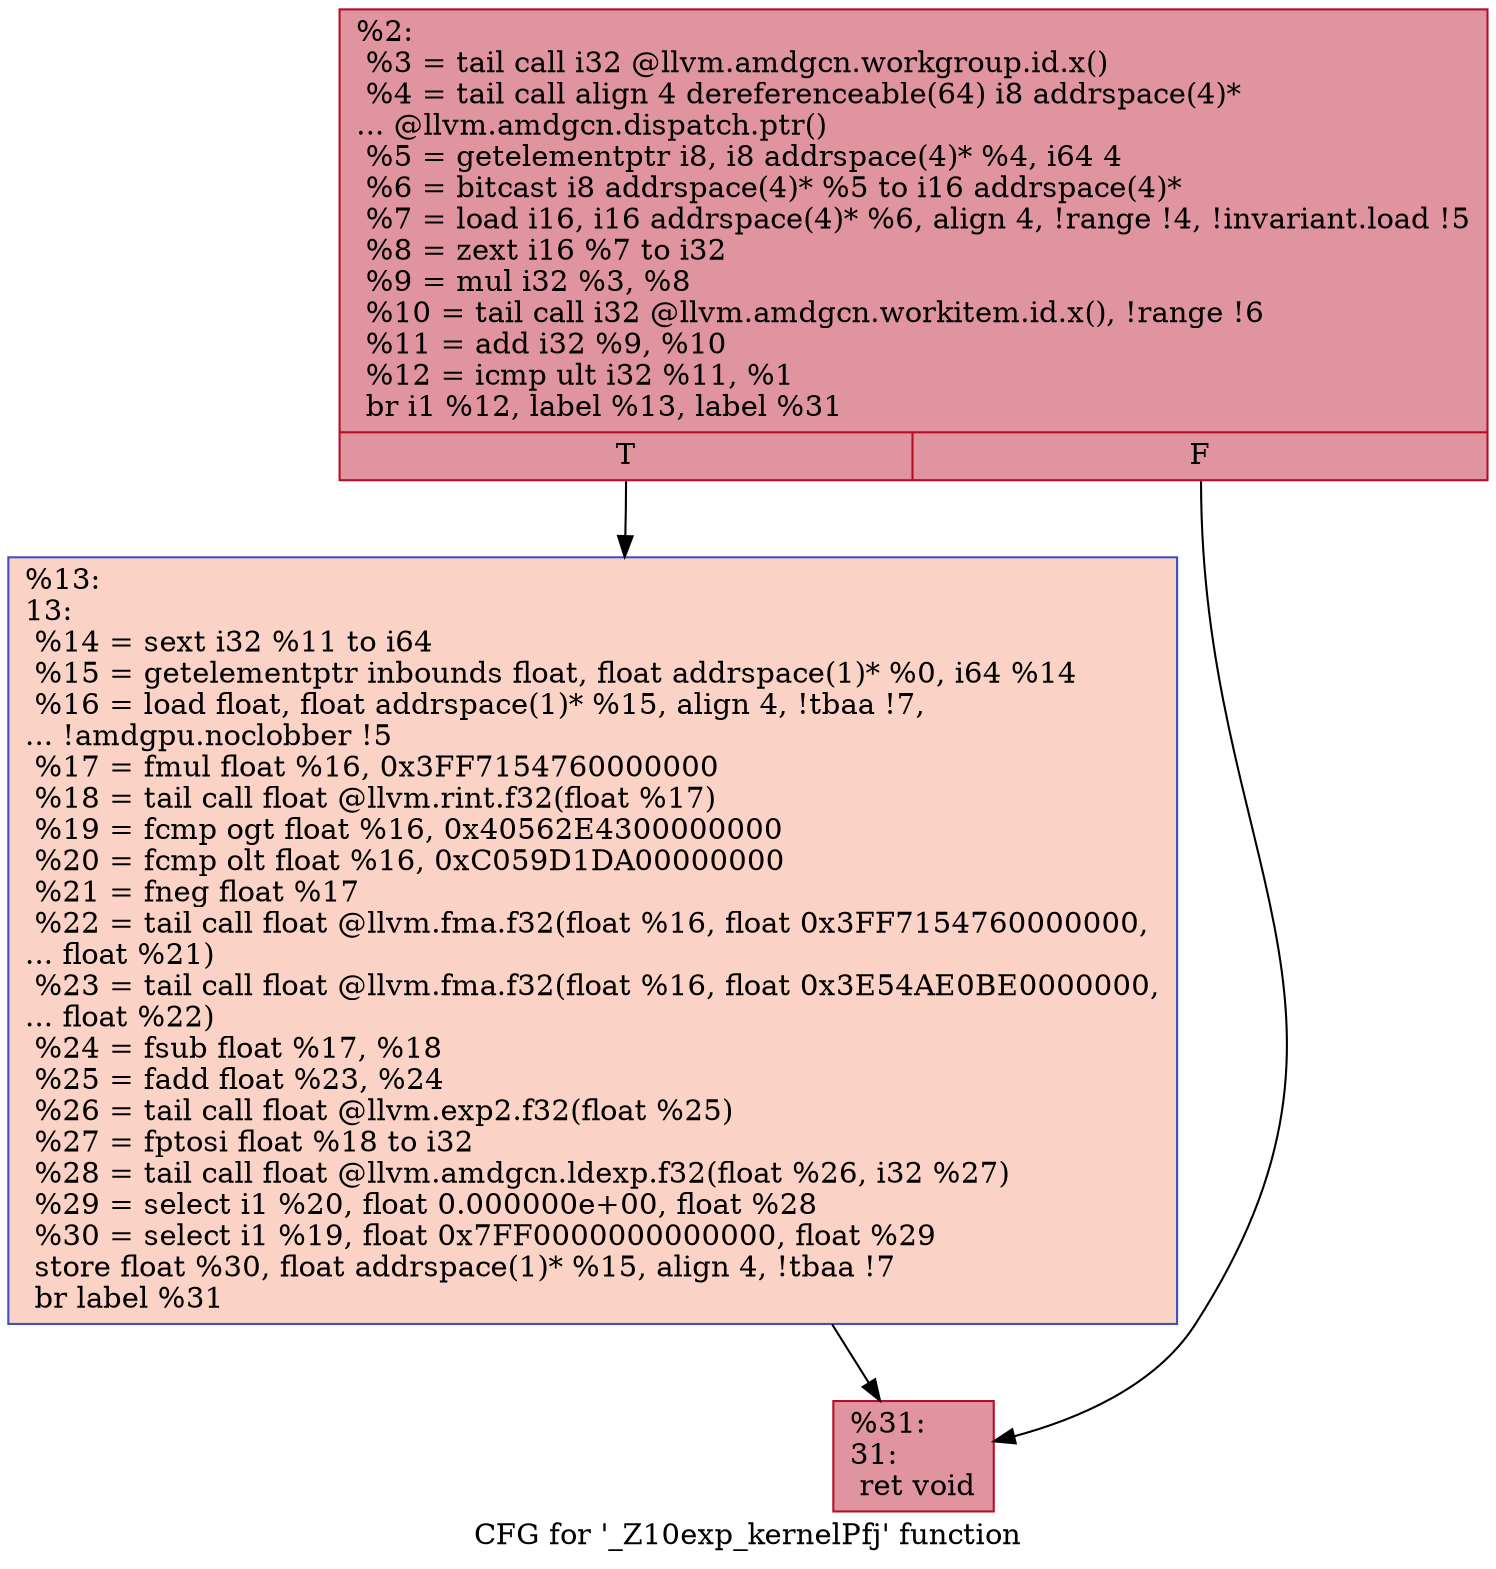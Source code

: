 digraph "CFG for '_Z10exp_kernelPfj' function" {
	label="CFG for '_Z10exp_kernelPfj' function";

	Node0x53e6450 [shape=record,color="#b70d28ff", style=filled, fillcolor="#b70d2870",label="{%2:\l  %3 = tail call i32 @llvm.amdgcn.workgroup.id.x()\l  %4 = tail call align 4 dereferenceable(64) i8 addrspace(4)*\l... @llvm.amdgcn.dispatch.ptr()\l  %5 = getelementptr i8, i8 addrspace(4)* %4, i64 4\l  %6 = bitcast i8 addrspace(4)* %5 to i16 addrspace(4)*\l  %7 = load i16, i16 addrspace(4)* %6, align 4, !range !4, !invariant.load !5\l  %8 = zext i16 %7 to i32\l  %9 = mul i32 %3, %8\l  %10 = tail call i32 @llvm.amdgcn.workitem.id.x(), !range !6\l  %11 = add i32 %9, %10\l  %12 = icmp ult i32 %11, %1\l  br i1 %12, label %13, label %31\l|{<s0>T|<s1>F}}"];
	Node0x53e6450:s0 -> Node0x53e8350;
	Node0x53e6450:s1 -> Node0x53e83e0;
	Node0x53e8350 [shape=record,color="#3d50c3ff", style=filled, fillcolor="#f59c7d70",label="{%13:\l13:                                               \l  %14 = sext i32 %11 to i64\l  %15 = getelementptr inbounds float, float addrspace(1)* %0, i64 %14\l  %16 = load float, float addrspace(1)* %15, align 4, !tbaa !7,\l... !amdgpu.noclobber !5\l  %17 = fmul float %16, 0x3FF7154760000000\l  %18 = tail call float @llvm.rint.f32(float %17)\l  %19 = fcmp ogt float %16, 0x40562E4300000000\l  %20 = fcmp olt float %16, 0xC059D1DA00000000\l  %21 = fneg float %17\l  %22 = tail call float @llvm.fma.f32(float %16, float 0x3FF7154760000000,\l... float %21)\l  %23 = tail call float @llvm.fma.f32(float %16, float 0x3E54AE0BE0000000,\l... float %22)\l  %24 = fsub float %17, %18\l  %25 = fadd float %23, %24\l  %26 = tail call float @llvm.exp2.f32(float %25)\l  %27 = fptosi float %18 to i32\l  %28 = tail call float @llvm.amdgcn.ldexp.f32(float %26, i32 %27)\l  %29 = select i1 %20, float 0.000000e+00, float %28\l  %30 = select i1 %19, float 0x7FF0000000000000, float %29\l  store float %30, float addrspace(1)* %15, align 4, !tbaa !7\l  br label %31\l}"];
	Node0x53e8350 -> Node0x53e83e0;
	Node0x53e83e0 [shape=record,color="#b70d28ff", style=filled, fillcolor="#b70d2870",label="{%31:\l31:                                               \l  ret void\l}"];
}

